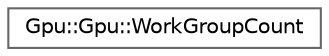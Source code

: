digraph "Graphical Class Hierarchy"
{
 // LATEX_PDF_SIZE
  bgcolor="transparent";
  edge [fontname=Helvetica,fontsize=10,labelfontname=Helvetica,labelfontsize=10];
  node [fontname=Helvetica,fontsize=10,shape=box,height=0.2,width=0.4];
  rankdir="LR";
  Node0 [id="Node000000",label="Gpu::Gpu::WorkGroupCount",height=0.2,width=0.4,color="grey40", fillcolor="white", style="filled",URL="$classGpu_1_1Gpu_1_1WorkGroupCount.html",tooltip="Represents the number of workgroups dispatched in each dimension."];
}
